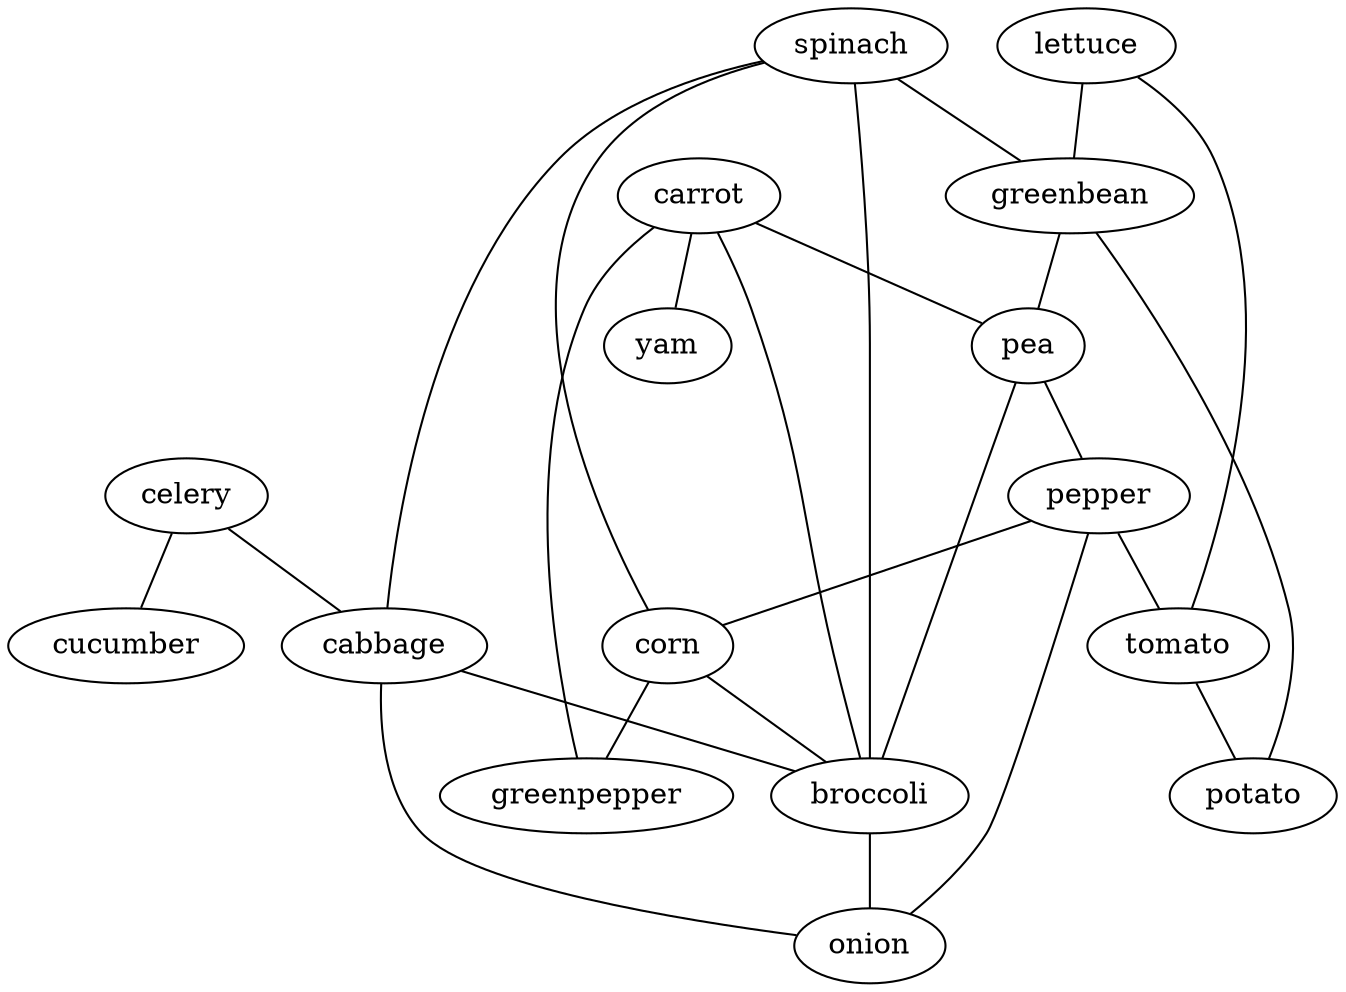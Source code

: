 strict graph G {
lettuce;
carrot;
yam;
spinach;
greenbean;
celery;
pea;
pepper;
corn;
cucumber;
cabbage;
broccoli;
tomato;
onion;
potato;
greenpepper;
lettuce -- tomato  [weight=1];
lettuce -- greenbean  [weight=1];
carrot -- pea  [weight=1];
carrot -- yam  [weight=1];
carrot -- greenpepper  [weight=1];
carrot -- broccoli  [weight=1];
spinach -- corn  [weight=1];
spinach -- cabbage  [weight=1];
spinach -- greenbean  [weight=1];
spinach -- broccoli  [weight=1];
greenbean -- potato  [weight=1];
greenbean -- pea  [weight=1];
celery -- cabbage  [weight=1];
celery -- cucumber  [weight=1];
pea -- pepper  [weight=1];
pea -- broccoli  [weight=1];
pepper -- tomato  [weight=1];
pepper -- corn  [weight=1];
pepper -- onion  [weight=1];
corn -- greenpepper  [weight=1];
corn -- broccoli  [weight=1];
cabbage -- onion  [weight=1];
cabbage -- broccoli  [weight=1];
broccoli -- onion  [weight=1];
tomato -- potato  [weight=1];
}

